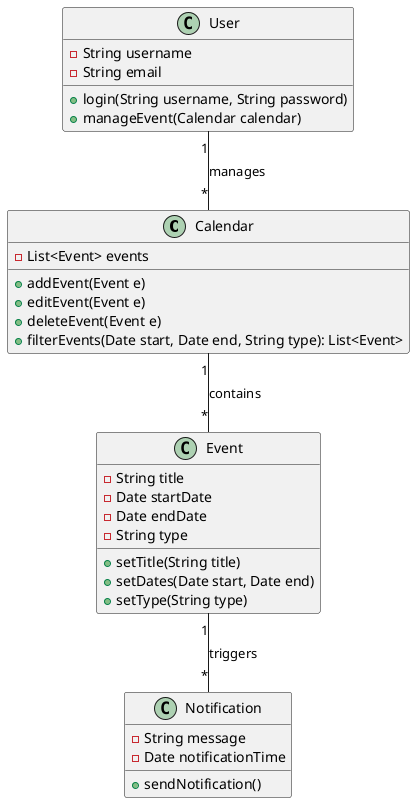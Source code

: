 @startuml

class Calendar {
    - List<Event> events
    + addEvent(Event e)
    + editEvent(Event e)
    + deleteEvent(Event e)
    + filterEvents(Date start, Date end, String type): List<Event>
}

class Event {
    - String title
    - Date startDate
    - Date endDate
    - String type
    + setTitle(String title)
    + setDates(Date start, Date end)
    + setType(String type)
}

class Notification {
    - String message
    - Date notificationTime
    + sendNotification()
}

class User {
    - String username
    - String email
    + login(String username, String password)
    + manageEvent(Calendar calendar)
}

User "1" -- "*" Calendar : manages
Calendar "1" -- "*" Event : contains
Event "1" -- "*" Notification : triggers

@enduml
